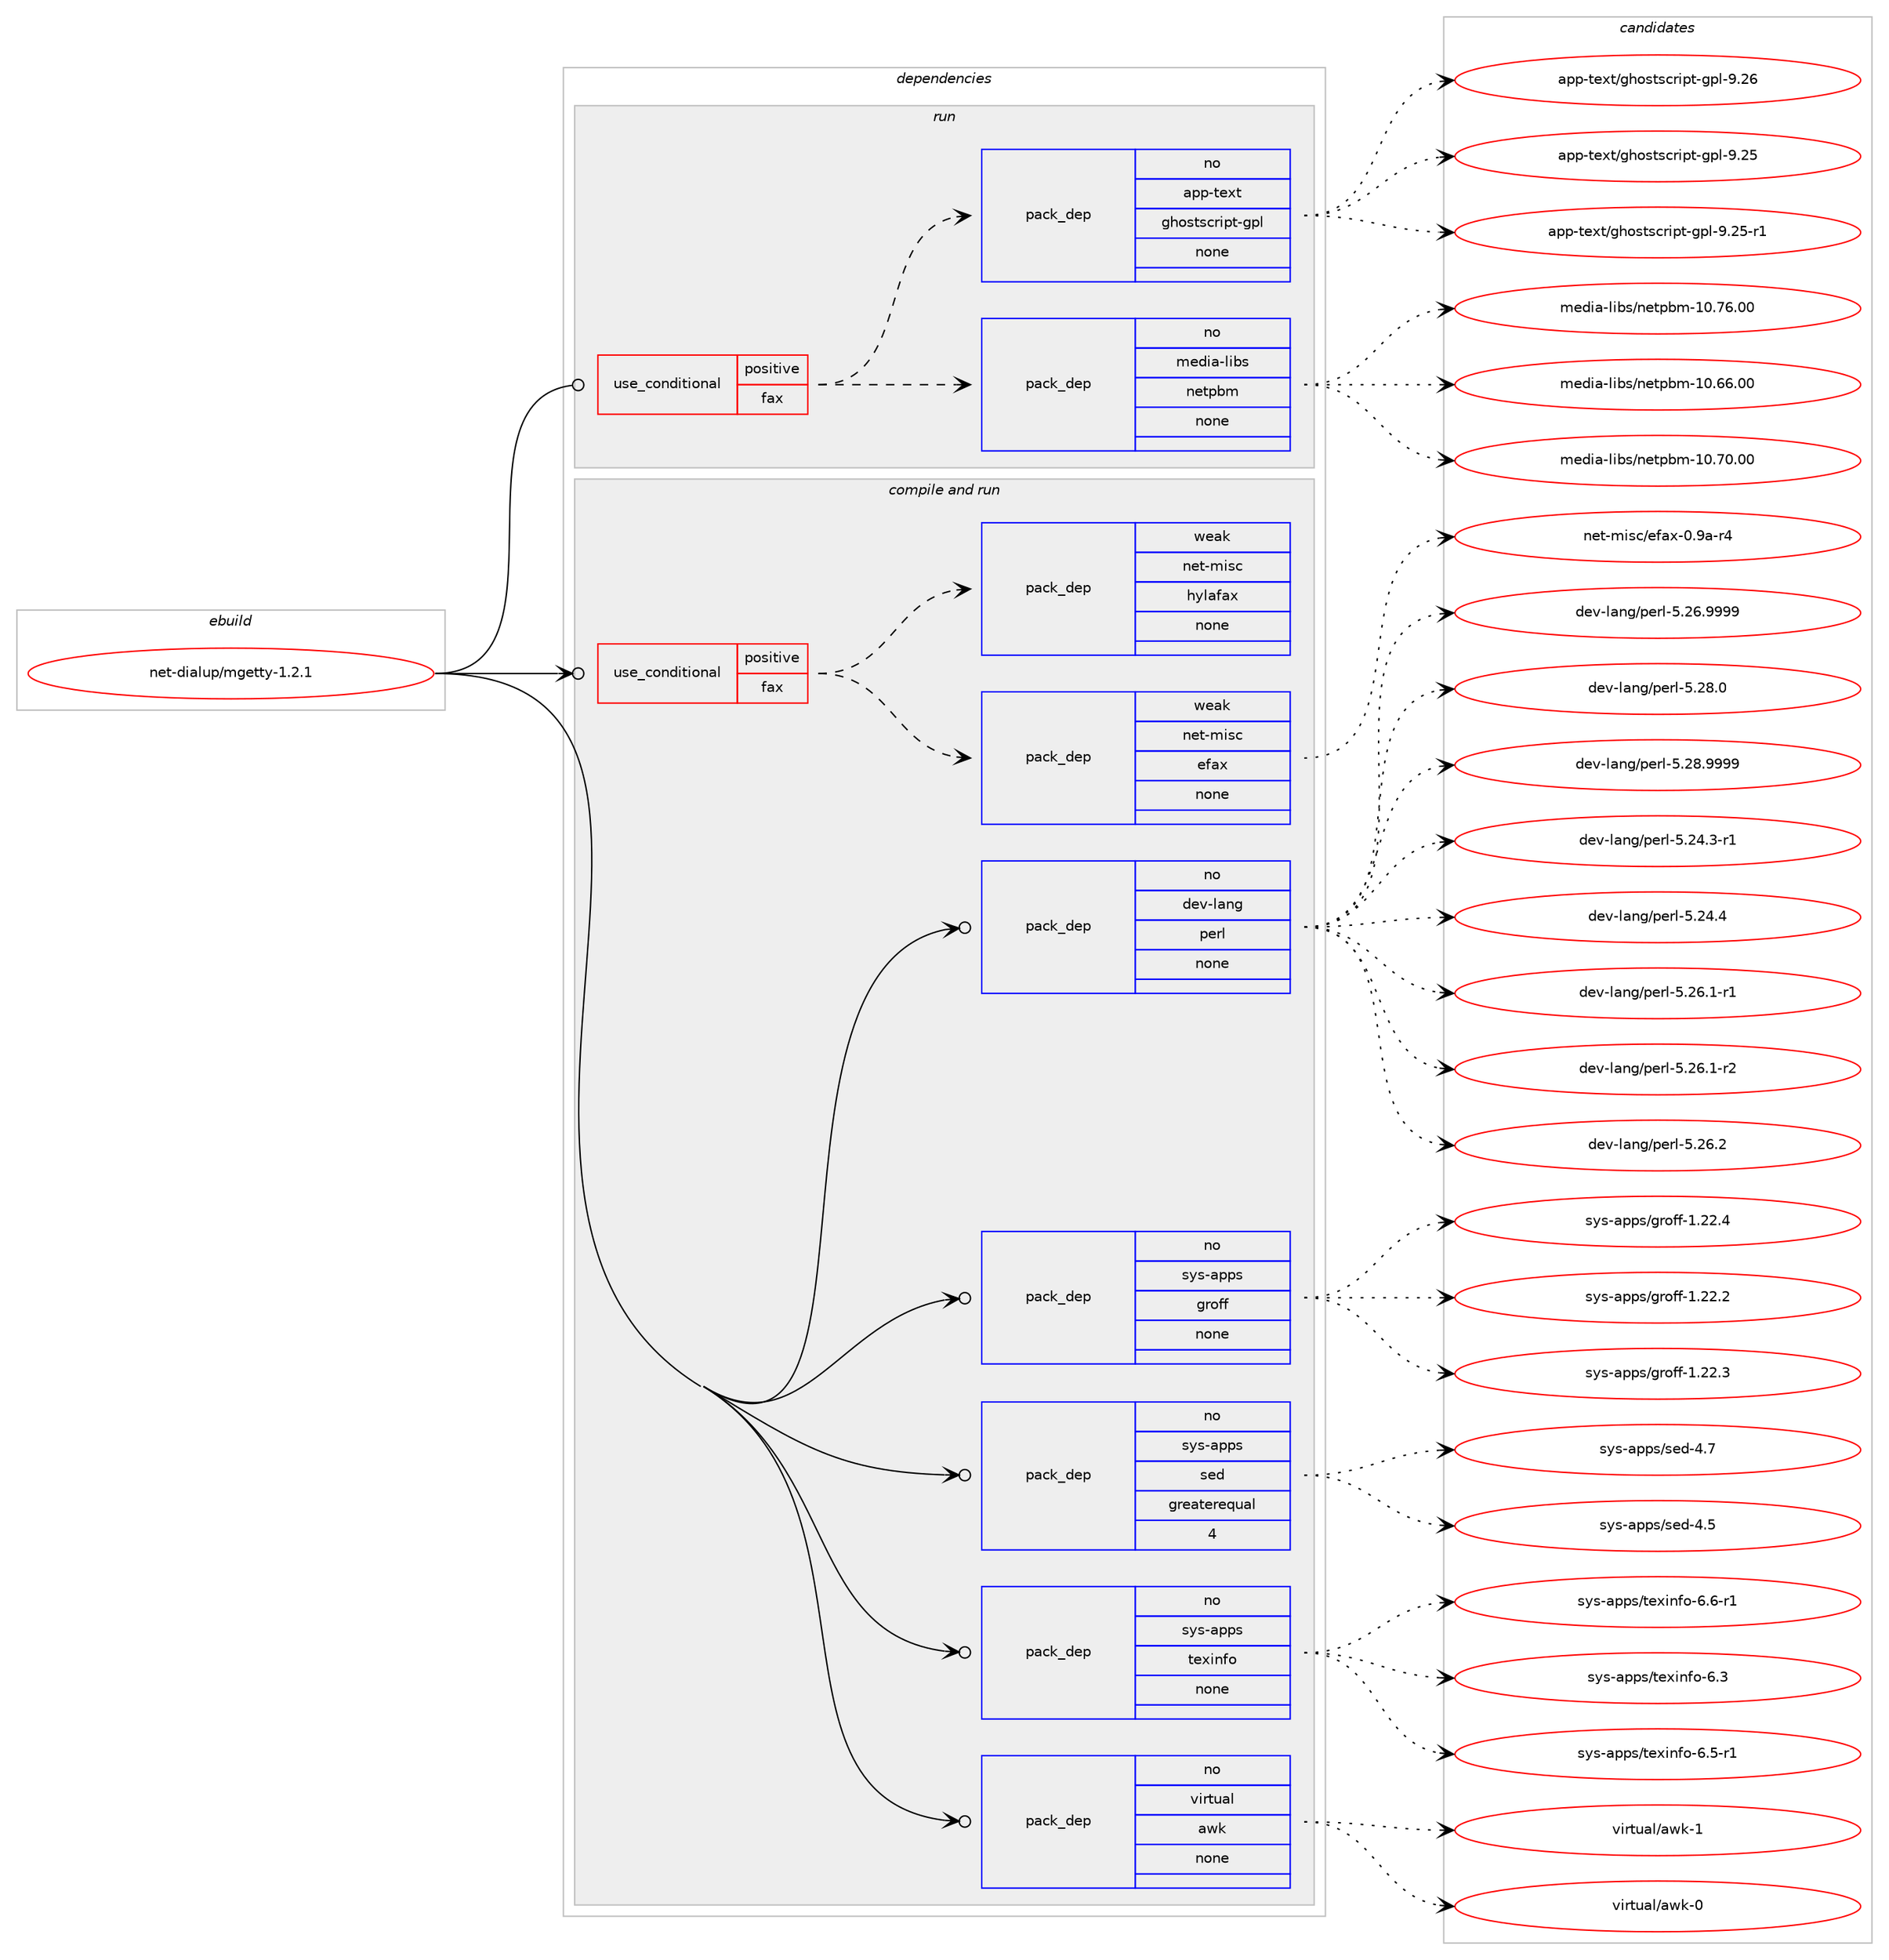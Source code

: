 digraph prolog {

# *************
# Graph options
# *************

newrank=true;
concentrate=true;
compound=true;
graph [rankdir=LR,fontname=Helvetica,fontsize=10,ranksep=1.5];#, ranksep=2.5, nodesep=0.2];
edge  [arrowhead=vee];
node  [fontname=Helvetica,fontsize=10];

# **********
# The ebuild
# **********

subgraph cluster_leftcol {
color=gray;
rank=same;
label=<<i>ebuild</i>>;
id [label="net-dialup/mgetty-1.2.1", color=red, width=4, href="../net-dialup/mgetty-1.2.1.svg"];
}

# ****************
# The dependencies
# ****************

subgraph cluster_midcol {
color=gray;
label=<<i>dependencies</i>>;
subgraph cluster_compile {
fillcolor="#eeeeee";
style=filled;
label=<<i>compile</i>>;
}
subgraph cluster_compileandrun {
fillcolor="#eeeeee";
style=filled;
label=<<i>compile and run</i>>;
subgraph cond443662 {
dependency1649938 [label=<<TABLE BORDER="0" CELLBORDER="1" CELLSPACING="0" CELLPADDING="4"><TR><TD ROWSPAN="3" CELLPADDING="10">use_conditional</TD></TR><TR><TD>positive</TD></TR><TR><TD>fax</TD></TR></TABLE>>, shape=none, color=red];
subgraph pack1179573 {
dependency1649939 [label=<<TABLE BORDER="0" CELLBORDER="1" CELLSPACING="0" CELLPADDING="4" WIDTH="220"><TR><TD ROWSPAN="6" CELLPADDING="30">pack_dep</TD></TR><TR><TD WIDTH="110">weak</TD></TR><TR><TD>net-misc</TD></TR><TR><TD>efax</TD></TR><TR><TD>none</TD></TR><TR><TD></TD></TR></TABLE>>, shape=none, color=blue];
}
dependency1649938:e -> dependency1649939:w [weight=20,style="dashed",arrowhead="vee"];
subgraph pack1179574 {
dependency1649940 [label=<<TABLE BORDER="0" CELLBORDER="1" CELLSPACING="0" CELLPADDING="4" WIDTH="220"><TR><TD ROWSPAN="6" CELLPADDING="30">pack_dep</TD></TR><TR><TD WIDTH="110">weak</TD></TR><TR><TD>net-misc</TD></TR><TR><TD>hylafax</TD></TR><TR><TD>none</TD></TR><TR><TD></TD></TR></TABLE>>, shape=none, color=blue];
}
dependency1649938:e -> dependency1649940:w [weight=20,style="dashed",arrowhead="vee"];
}
id:e -> dependency1649938:w [weight=20,style="solid",arrowhead="odotvee"];
subgraph pack1179575 {
dependency1649941 [label=<<TABLE BORDER="0" CELLBORDER="1" CELLSPACING="0" CELLPADDING="4" WIDTH="220"><TR><TD ROWSPAN="6" CELLPADDING="30">pack_dep</TD></TR><TR><TD WIDTH="110">no</TD></TR><TR><TD>dev-lang</TD></TR><TR><TD>perl</TD></TR><TR><TD>none</TD></TR><TR><TD></TD></TR></TABLE>>, shape=none, color=blue];
}
id:e -> dependency1649941:w [weight=20,style="solid",arrowhead="odotvee"];
subgraph pack1179576 {
dependency1649942 [label=<<TABLE BORDER="0" CELLBORDER="1" CELLSPACING="0" CELLPADDING="4" WIDTH="220"><TR><TD ROWSPAN="6" CELLPADDING="30">pack_dep</TD></TR><TR><TD WIDTH="110">no</TD></TR><TR><TD>sys-apps</TD></TR><TR><TD>groff</TD></TR><TR><TD>none</TD></TR><TR><TD></TD></TR></TABLE>>, shape=none, color=blue];
}
id:e -> dependency1649942:w [weight=20,style="solid",arrowhead="odotvee"];
subgraph pack1179577 {
dependency1649943 [label=<<TABLE BORDER="0" CELLBORDER="1" CELLSPACING="0" CELLPADDING="4" WIDTH="220"><TR><TD ROWSPAN="6" CELLPADDING="30">pack_dep</TD></TR><TR><TD WIDTH="110">no</TD></TR><TR><TD>sys-apps</TD></TR><TR><TD>sed</TD></TR><TR><TD>greaterequal</TD></TR><TR><TD>4</TD></TR></TABLE>>, shape=none, color=blue];
}
id:e -> dependency1649943:w [weight=20,style="solid",arrowhead="odotvee"];
subgraph pack1179578 {
dependency1649944 [label=<<TABLE BORDER="0" CELLBORDER="1" CELLSPACING="0" CELLPADDING="4" WIDTH="220"><TR><TD ROWSPAN="6" CELLPADDING="30">pack_dep</TD></TR><TR><TD WIDTH="110">no</TD></TR><TR><TD>sys-apps</TD></TR><TR><TD>texinfo</TD></TR><TR><TD>none</TD></TR><TR><TD></TD></TR></TABLE>>, shape=none, color=blue];
}
id:e -> dependency1649944:w [weight=20,style="solid",arrowhead="odotvee"];
subgraph pack1179579 {
dependency1649945 [label=<<TABLE BORDER="0" CELLBORDER="1" CELLSPACING="0" CELLPADDING="4" WIDTH="220"><TR><TD ROWSPAN="6" CELLPADDING="30">pack_dep</TD></TR><TR><TD WIDTH="110">no</TD></TR><TR><TD>virtual</TD></TR><TR><TD>awk</TD></TR><TR><TD>none</TD></TR><TR><TD></TD></TR></TABLE>>, shape=none, color=blue];
}
id:e -> dependency1649945:w [weight=20,style="solid",arrowhead="odotvee"];
}
subgraph cluster_run {
fillcolor="#eeeeee";
style=filled;
label=<<i>run</i>>;
subgraph cond443663 {
dependency1649946 [label=<<TABLE BORDER="0" CELLBORDER="1" CELLSPACING="0" CELLPADDING="4"><TR><TD ROWSPAN="3" CELLPADDING="10">use_conditional</TD></TR><TR><TD>positive</TD></TR><TR><TD>fax</TD></TR></TABLE>>, shape=none, color=red];
subgraph pack1179580 {
dependency1649947 [label=<<TABLE BORDER="0" CELLBORDER="1" CELLSPACING="0" CELLPADDING="4" WIDTH="220"><TR><TD ROWSPAN="6" CELLPADDING="30">pack_dep</TD></TR><TR><TD WIDTH="110">no</TD></TR><TR><TD>media-libs</TD></TR><TR><TD>netpbm</TD></TR><TR><TD>none</TD></TR><TR><TD></TD></TR></TABLE>>, shape=none, color=blue];
}
dependency1649946:e -> dependency1649947:w [weight=20,style="dashed",arrowhead="vee"];
subgraph pack1179581 {
dependency1649948 [label=<<TABLE BORDER="0" CELLBORDER="1" CELLSPACING="0" CELLPADDING="4" WIDTH="220"><TR><TD ROWSPAN="6" CELLPADDING="30">pack_dep</TD></TR><TR><TD WIDTH="110">no</TD></TR><TR><TD>app-text</TD></TR><TR><TD>ghostscript-gpl</TD></TR><TR><TD>none</TD></TR><TR><TD></TD></TR></TABLE>>, shape=none, color=blue];
}
dependency1649946:e -> dependency1649948:w [weight=20,style="dashed",arrowhead="vee"];
}
id:e -> dependency1649946:w [weight=20,style="solid",arrowhead="odot"];
}
}

# **************
# The candidates
# **************

subgraph cluster_choices {
rank=same;
color=gray;
label=<<i>candidates</i>>;

subgraph choice1179573 {
color=black;
nodesep=1;
choice1101011164510910511599471011029712045484657974511452 [label="net-misc/efax-0.9a-r4", color=red, width=4,href="../net-misc/efax-0.9a-r4.svg"];
dependency1649939:e -> choice1101011164510910511599471011029712045484657974511452:w [style=dotted,weight="100"];
}
subgraph choice1179574 {
color=black;
nodesep=1;
}
subgraph choice1179575 {
color=black;
nodesep=1;
choice100101118451089711010347112101114108455346505246514511449 [label="dev-lang/perl-5.24.3-r1", color=red, width=4,href="../dev-lang/perl-5.24.3-r1.svg"];
choice10010111845108971101034711210111410845534650524652 [label="dev-lang/perl-5.24.4", color=red, width=4,href="../dev-lang/perl-5.24.4.svg"];
choice100101118451089711010347112101114108455346505446494511449 [label="dev-lang/perl-5.26.1-r1", color=red, width=4,href="../dev-lang/perl-5.26.1-r1.svg"];
choice100101118451089711010347112101114108455346505446494511450 [label="dev-lang/perl-5.26.1-r2", color=red, width=4,href="../dev-lang/perl-5.26.1-r2.svg"];
choice10010111845108971101034711210111410845534650544650 [label="dev-lang/perl-5.26.2", color=red, width=4,href="../dev-lang/perl-5.26.2.svg"];
choice10010111845108971101034711210111410845534650544657575757 [label="dev-lang/perl-5.26.9999", color=red, width=4,href="../dev-lang/perl-5.26.9999.svg"];
choice10010111845108971101034711210111410845534650564648 [label="dev-lang/perl-5.28.0", color=red, width=4,href="../dev-lang/perl-5.28.0.svg"];
choice10010111845108971101034711210111410845534650564657575757 [label="dev-lang/perl-5.28.9999", color=red, width=4,href="../dev-lang/perl-5.28.9999.svg"];
dependency1649941:e -> choice100101118451089711010347112101114108455346505246514511449:w [style=dotted,weight="100"];
dependency1649941:e -> choice10010111845108971101034711210111410845534650524652:w [style=dotted,weight="100"];
dependency1649941:e -> choice100101118451089711010347112101114108455346505446494511449:w [style=dotted,weight="100"];
dependency1649941:e -> choice100101118451089711010347112101114108455346505446494511450:w [style=dotted,weight="100"];
dependency1649941:e -> choice10010111845108971101034711210111410845534650544650:w [style=dotted,weight="100"];
dependency1649941:e -> choice10010111845108971101034711210111410845534650544657575757:w [style=dotted,weight="100"];
dependency1649941:e -> choice10010111845108971101034711210111410845534650564648:w [style=dotted,weight="100"];
dependency1649941:e -> choice10010111845108971101034711210111410845534650564657575757:w [style=dotted,weight="100"];
}
subgraph choice1179576 {
color=black;
nodesep=1;
choice11512111545971121121154710311411110210245494650504650 [label="sys-apps/groff-1.22.2", color=red, width=4,href="../sys-apps/groff-1.22.2.svg"];
choice11512111545971121121154710311411110210245494650504651 [label="sys-apps/groff-1.22.3", color=red, width=4,href="../sys-apps/groff-1.22.3.svg"];
choice11512111545971121121154710311411110210245494650504652 [label="sys-apps/groff-1.22.4", color=red, width=4,href="../sys-apps/groff-1.22.4.svg"];
dependency1649942:e -> choice11512111545971121121154710311411110210245494650504650:w [style=dotted,weight="100"];
dependency1649942:e -> choice11512111545971121121154710311411110210245494650504651:w [style=dotted,weight="100"];
dependency1649942:e -> choice11512111545971121121154710311411110210245494650504652:w [style=dotted,weight="100"];
}
subgraph choice1179577 {
color=black;
nodesep=1;
choice11512111545971121121154711510110045524653 [label="sys-apps/sed-4.5", color=red, width=4,href="../sys-apps/sed-4.5.svg"];
choice11512111545971121121154711510110045524655 [label="sys-apps/sed-4.7", color=red, width=4,href="../sys-apps/sed-4.7.svg"];
dependency1649943:e -> choice11512111545971121121154711510110045524653:w [style=dotted,weight="100"];
dependency1649943:e -> choice11512111545971121121154711510110045524655:w [style=dotted,weight="100"];
}
subgraph choice1179578 {
color=black;
nodesep=1;
choice11512111545971121121154711610112010511010211145544651 [label="sys-apps/texinfo-6.3", color=red, width=4,href="../sys-apps/texinfo-6.3.svg"];
choice115121115459711211211547116101120105110102111455446534511449 [label="sys-apps/texinfo-6.5-r1", color=red, width=4,href="../sys-apps/texinfo-6.5-r1.svg"];
choice115121115459711211211547116101120105110102111455446544511449 [label="sys-apps/texinfo-6.6-r1", color=red, width=4,href="../sys-apps/texinfo-6.6-r1.svg"];
dependency1649944:e -> choice11512111545971121121154711610112010511010211145544651:w [style=dotted,weight="100"];
dependency1649944:e -> choice115121115459711211211547116101120105110102111455446534511449:w [style=dotted,weight="100"];
dependency1649944:e -> choice115121115459711211211547116101120105110102111455446544511449:w [style=dotted,weight="100"];
}
subgraph choice1179579 {
color=black;
nodesep=1;
choice1181051141161179710847971191074548 [label="virtual/awk-0", color=red, width=4,href="../virtual/awk-0.svg"];
choice1181051141161179710847971191074549 [label="virtual/awk-1", color=red, width=4,href="../virtual/awk-1.svg"];
dependency1649945:e -> choice1181051141161179710847971191074548:w [style=dotted,weight="100"];
dependency1649945:e -> choice1181051141161179710847971191074549:w [style=dotted,weight="100"];
}
subgraph choice1179580 {
color=black;
nodesep=1;
choice1091011001059745108105981154711010111611298109454948465454464848 [label="media-libs/netpbm-10.66.00", color=red, width=4,href="../media-libs/netpbm-10.66.00.svg"];
choice1091011001059745108105981154711010111611298109454948465548464848 [label="media-libs/netpbm-10.70.00", color=red, width=4,href="../media-libs/netpbm-10.70.00.svg"];
choice1091011001059745108105981154711010111611298109454948465554464848 [label="media-libs/netpbm-10.76.00", color=red, width=4,href="../media-libs/netpbm-10.76.00.svg"];
dependency1649947:e -> choice1091011001059745108105981154711010111611298109454948465454464848:w [style=dotted,weight="100"];
dependency1649947:e -> choice1091011001059745108105981154711010111611298109454948465548464848:w [style=dotted,weight="100"];
dependency1649947:e -> choice1091011001059745108105981154711010111611298109454948465554464848:w [style=dotted,weight="100"];
}
subgraph choice1179581 {
color=black;
nodesep=1;
choice97112112451161011201164710310411111511611599114105112116451031121084557465053 [label="app-text/ghostscript-gpl-9.25", color=red, width=4,href="../app-text/ghostscript-gpl-9.25.svg"];
choice971121124511610112011647103104111115116115991141051121164510311210845574650534511449 [label="app-text/ghostscript-gpl-9.25-r1", color=red, width=4,href="../app-text/ghostscript-gpl-9.25-r1.svg"];
choice97112112451161011201164710310411111511611599114105112116451031121084557465054 [label="app-text/ghostscript-gpl-9.26", color=red, width=4,href="../app-text/ghostscript-gpl-9.26.svg"];
dependency1649948:e -> choice97112112451161011201164710310411111511611599114105112116451031121084557465053:w [style=dotted,weight="100"];
dependency1649948:e -> choice971121124511610112011647103104111115116115991141051121164510311210845574650534511449:w [style=dotted,weight="100"];
dependency1649948:e -> choice97112112451161011201164710310411111511611599114105112116451031121084557465054:w [style=dotted,weight="100"];
}
}

}

